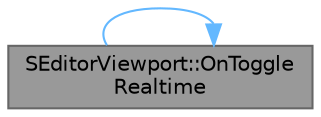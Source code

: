 digraph "SEditorViewport::OnToggleRealtime"
{
 // INTERACTIVE_SVG=YES
 // LATEX_PDF_SIZE
  bgcolor="transparent";
  edge [fontname=Helvetica,fontsize=10,labelfontname=Helvetica,labelfontsize=10];
  node [fontname=Helvetica,fontsize=10,shape=box,height=0.2,width=0.4];
  rankdir="LR";
  Node1 [id="Node000001",label="SEditorViewport::OnToggle\lRealtime",height=0.2,width=0.4,color="gray40", fillcolor="grey60", style="filled", fontcolor="black",tooltip="Toggles realtime on/off for the viewport."];
  Node1 -> Node1 [id="edge1_Node000001_Node000001",color="steelblue1",style="solid",tooltip=" "];
}
